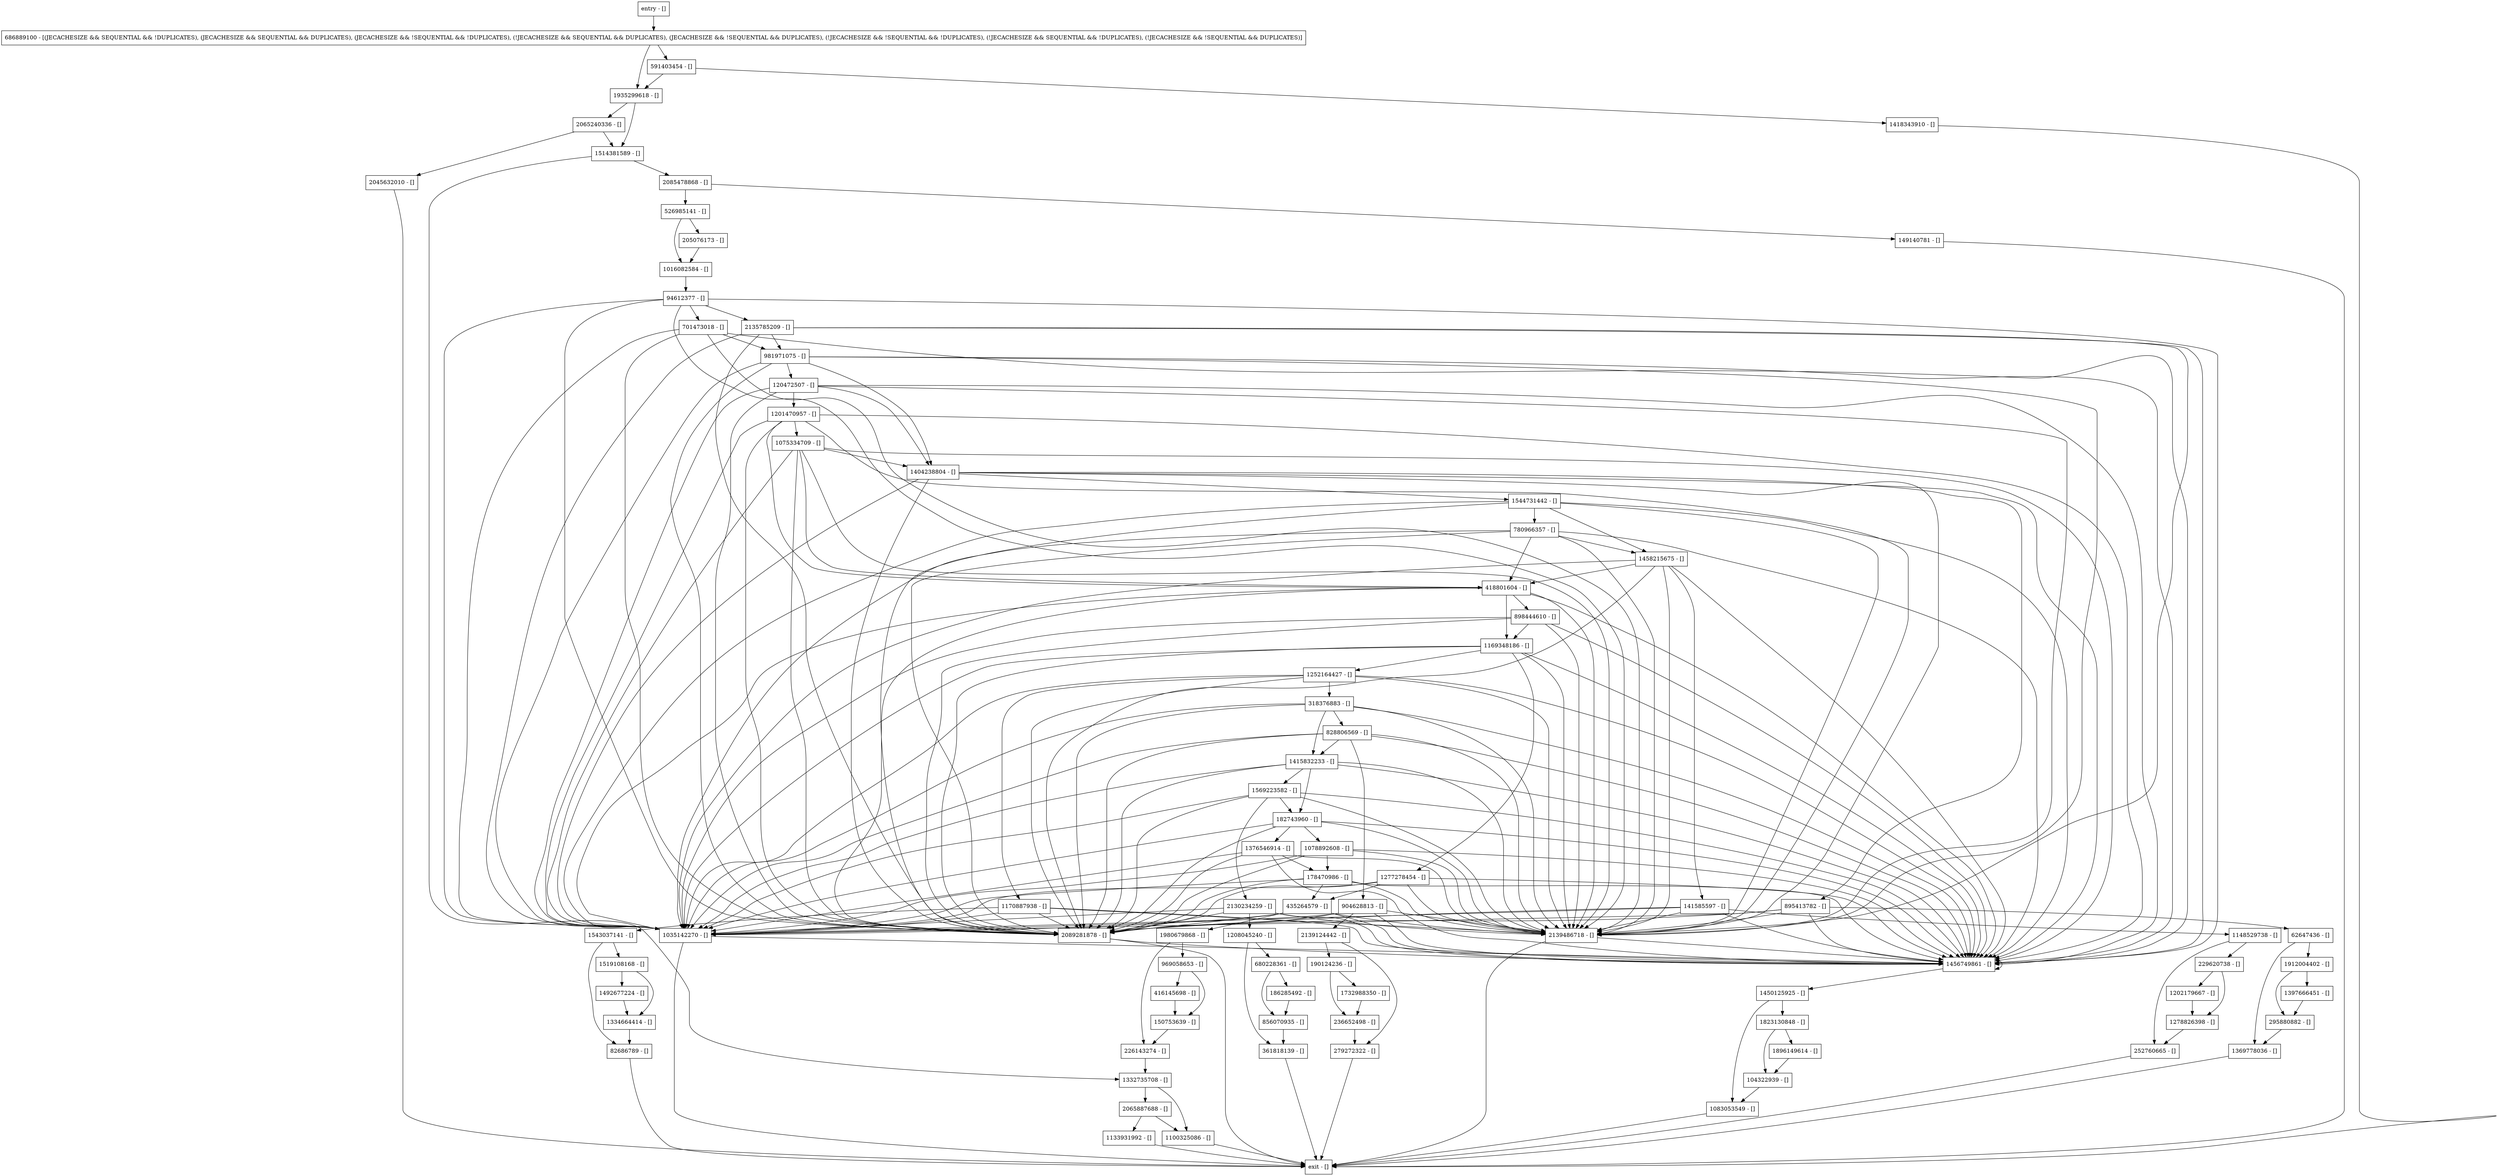 digraph fetchINWithNoLatch {
node [shape=record];
1332735708 [label="1332735708 - []"];
186285492 [label="186285492 - []"];
236652498 [label="236652498 - []"];
182743960 [label="182743960 - []"];
1912004402 [label="1912004402 - []"];
1458215675 [label="1458215675 - []"];
1456749861 [label="1456749861 - []"];
2130234259 [label="2130234259 - []"];
1376546914 [label="1376546914 - []"];
1369778036 [label="1369778036 - []"];
898444610 [label="898444610 - []"];
1519108168 [label="1519108168 - []"];
1418343910 [label="1418343910 - []"];
1543037141 [label="1543037141 - []"];
526985141 [label="526985141 - []"];
1544731442 [label="1544731442 - []"];
205076173 [label="205076173 - []"];
780966357 [label="780966357 - []"];
416145698 [label="416145698 - []"];
94612377 [label="94612377 - []"];
1334664414 [label="1334664414 - []"];
904628813 [label="904628813 - []"];
828806569 [label="828806569 - []"];
1083053549 [label="1083053549 - []"];
1016082584 [label="1016082584 - []"];
2139486718 [label="2139486718 - []"];
178470986 [label="178470986 - []"];
435264579 [label="435264579 - []"];
969058653 [label="969058653 - []"];
entry [label="entry - []"];
exit [label="exit - []"];
1450125925 [label="1450125925 - []"];
82686789 [label="82686789 - []"];
1732988350 [label="1732988350 - []"];
150753639 [label="150753639 - []"];
1100325086 [label="1100325086 - []"];
1935299618 [label="1935299618 - []"];
1823130848 [label="1823130848 - []"];
2085478868 [label="2085478868 - []"];
295880882 [label="295880882 - []"];
2065240336 [label="2065240336 - []"];
2045632010 [label="2045632010 - []"];
229620738 [label="229620738 - []"];
1202179667 [label="1202179667 - []"];
2089281878 [label="2089281878 - []"];
981971075 [label="981971075 - []"];
1404238804 [label="1404238804 - []"];
2139124442 [label="2139124442 - []"];
1035142270 [label="1035142270 - []"];
2065887688 [label="2065887688 - []"];
141585597 [label="141585597 - []"];
361818139 [label="361818139 - []"];
1148529738 [label="1148529738 - []"];
1278826398 [label="1278826398 - []"];
686889100 [label="686889100 - [(JECACHESIZE && SEQUENTIAL && !DUPLICATES), (JECACHESIZE && SEQUENTIAL && DUPLICATES), (JECACHESIZE && !SEQUENTIAL && !DUPLICATES), (!JECACHESIZE && SEQUENTIAL && DUPLICATES), (JECACHESIZE && !SEQUENTIAL && DUPLICATES), (!JECACHESIZE && !SEQUENTIAL && !DUPLICATES), (!JECACHESIZE && SEQUENTIAL && !DUPLICATES), (!JECACHESIZE && !SEQUENTIAL && DUPLICATES)]"];
1415832233 [label="1415832233 - []"];
1492677224 [label="1492677224 - []"];
1133931992 [label="1133931992 - []"];
1169348186 [label="1169348186 - []"];
1277278454 [label="1277278454 - []"];
190124236 [label="190124236 - []"];
1397666451 [label="1397666451 - []"];
1208045240 [label="1208045240 - []"];
1252164427 [label="1252164427 - []"];
418801604 [label="418801604 - []"];
1514381589 [label="1514381589 - []"];
591403454 [label="591403454 - []"];
1201470957 [label="1201470957 - []"];
895413782 [label="895413782 - []"];
1569223582 [label="1569223582 - []"];
120472507 [label="120472507 - []"];
856070935 [label="856070935 - []"];
1078892608 [label="1078892608 - []"];
701473018 [label="701473018 - []"];
2135785209 [label="2135785209 - []"];
279272322 [label="279272322 - []"];
1896149614 [label="1896149614 - []"];
62647436 [label="62647436 - []"];
680228361 [label="680228361 - []"];
252760665 [label="252760665 - []"];
226143274 [label="226143274 - []"];
1170887938 [label="1170887938 - []"];
149140781 [label="149140781 - []"];
104322939 [label="104322939 - []"];
1075334709 [label="1075334709 - []"];
318376883 [label="318376883 - []"];
1980679868 [label="1980679868 - []"];
entry;
exit;
1332735708 -> 1100325086;
1332735708 -> 2065887688;
186285492 -> 856070935;
236652498 -> 279272322;
182743960 -> 1078892608;
182743960 -> 1035142270;
182743960 -> 2139486718;
182743960 -> 2089281878;
182743960 -> 1456749861;
182743960 -> 1376546914;
1912004402 -> 295880882;
1912004402 -> 1397666451;
1458215675 -> 1035142270;
1458215675 -> 141585597;
1458215675 -> 418801604;
1458215675 -> 2139486718;
1458215675 -> 2089281878;
1458215675 -> 1456749861;
1456749861 -> 1450125925;
1456749861 -> 1456749861;
2130234259 -> 1035142270;
2130234259 -> 1208045240;
2130234259 -> 2139486718;
2130234259 -> 2089281878;
2130234259 -> 1456749861;
1376546914 -> 1035142270;
1376546914 -> 2139486718;
1376546914 -> 178470986;
1376546914 -> 2089281878;
1376546914 -> 1456749861;
1369778036 -> exit;
898444610 -> 1169348186;
898444610 -> 1035142270;
898444610 -> 2139486718;
898444610 -> 2089281878;
898444610 -> 1456749861;
1519108168 -> 1334664414;
1519108168 -> 1492677224;
1418343910 -> exit;
1543037141 -> 82686789;
1543037141 -> 1519108168;
526985141 -> 1016082584;
526985141 -> 205076173;
1544731442 -> 1035142270;
1544731442 -> 1458215675;
1544731442 -> 2139486718;
1544731442 -> 780966357;
1544731442 -> 2089281878;
1544731442 -> 1456749861;
205076173 -> 1016082584;
780966357 -> 1035142270;
780966357 -> 1458215675;
780966357 -> 418801604;
780966357 -> 2139486718;
780966357 -> 2089281878;
780966357 -> 1456749861;
416145698 -> 150753639;
94612377 -> 1035142270;
94612377 -> 701473018;
94612377 -> 2135785209;
94612377 -> 2139486718;
94612377 -> 2089281878;
94612377 -> 1456749861;
1334664414 -> 82686789;
904628813 -> 2139124442;
904628813 -> 1035142270;
904628813 -> 2139486718;
904628813 -> 2089281878;
904628813 -> 1456749861;
828806569 -> 904628813;
828806569 -> 1035142270;
828806569 -> 2139486718;
828806569 -> 1415832233;
828806569 -> 2089281878;
828806569 -> 1456749861;
1083053549 -> exit;
1016082584 -> 94612377;
2139486718 -> exit;
2139486718 -> 1456749861;
178470986 -> 1035142270;
178470986 -> 2139486718;
178470986 -> 435264579;
178470986 -> 2089281878;
178470986 -> 1456749861;
435264579 -> 1035142270;
435264579 -> 2139486718;
435264579 -> 1980679868;
435264579 -> 2089281878;
435264579 -> 1456749861;
969058653 -> 150753639;
969058653 -> 416145698;
entry -> 686889100;
1450125925 -> 1823130848;
1450125925 -> 1083053549;
82686789 -> exit;
1732988350 -> 236652498;
150753639 -> 226143274;
1100325086 -> exit;
1935299618 -> 2065240336;
1935299618 -> 1514381589;
1823130848 -> 104322939;
1823130848 -> 1896149614;
2085478868 -> 149140781;
2085478868 -> 526985141;
295880882 -> 1369778036;
2065240336 -> 2045632010;
2065240336 -> 1514381589;
2045632010 -> exit;
229620738 -> 1278826398;
229620738 -> 1202179667;
1202179667 -> 1278826398;
2089281878 -> exit;
2089281878 -> 1456749861;
981971075 -> 1404238804;
981971075 -> 120472507;
981971075 -> 1035142270;
981971075 -> 2139486718;
981971075 -> 2089281878;
981971075 -> 1456749861;
1404238804 -> 895413782;
1404238804 -> 1035142270;
1404238804 -> 1544731442;
1404238804 -> 2139486718;
1404238804 -> 2089281878;
1404238804 -> 1456749861;
2139124442 -> 190124236;
2139124442 -> 279272322;
1035142270 -> exit;
1035142270 -> 1456749861;
2065887688 -> 1133931992;
2065887688 -> 1100325086;
141585597 -> 1035142270;
141585597 -> 1148529738;
141585597 -> 2139486718;
141585597 -> 2089281878;
141585597 -> 1456749861;
361818139 -> exit;
1148529738 -> 229620738;
1148529738 -> 252760665;
1278826398 -> 252760665;
686889100 -> 1935299618;
686889100 -> 591403454;
1415832233 -> 1569223582;
1415832233 -> 1035142270;
1415832233 -> 182743960;
1415832233 -> 2139486718;
1415832233 -> 2089281878;
1415832233 -> 1456749861;
1492677224 -> 1334664414;
1133931992 -> exit;
1169348186 -> 1277278454;
1169348186 -> 1035142270;
1169348186 -> 1252164427;
1169348186 -> 2139486718;
1169348186 -> 2089281878;
1169348186 -> 1456749861;
1277278454 -> 1035142270;
1277278454 -> 2139486718;
1277278454 -> 435264579;
1277278454 -> 2089281878;
1277278454 -> 1456749861;
190124236 -> 1732988350;
190124236 -> 236652498;
1397666451 -> 295880882;
1208045240 -> 361818139;
1208045240 -> 680228361;
1252164427 -> 1170887938;
1252164427 -> 1035142270;
1252164427 -> 318376883;
1252164427 -> 2139486718;
1252164427 -> 2089281878;
1252164427 -> 1456749861;
418801604 -> 898444610;
418801604 -> 1169348186;
418801604 -> 1035142270;
418801604 -> 2139486718;
418801604 -> 2089281878;
418801604 -> 1456749861;
1514381589 -> 1332735708;
1514381589 -> 2085478868;
591403454 -> 1935299618;
591403454 -> 1418343910;
1201470957 -> 1075334709;
1201470957 -> 1035142270;
1201470957 -> 418801604;
1201470957 -> 2139486718;
1201470957 -> 2089281878;
1201470957 -> 1456749861;
895413782 -> 1035142270;
895413782 -> 62647436;
895413782 -> 2139486718;
895413782 -> 2089281878;
895413782 -> 1456749861;
1569223582 -> 1035142270;
1569223582 -> 182743960;
1569223582 -> 2139486718;
1569223582 -> 2089281878;
1569223582 -> 1456749861;
1569223582 -> 2130234259;
120472507 -> 1404238804;
120472507 -> 1035142270;
120472507 -> 2139486718;
120472507 -> 2089281878;
120472507 -> 1456749861;
120472507 -> 1201470957;
856070935 -> 361818139;
1078892608 -> 1035142270;
1078892608 -> 2139486718;
1078892608 -> 178470986;
1078892608 -> 2089281878;
1078892608 -> 1456749861;
701473018 -> 1035142270;
701473018 -> 2139486718;
701473018 -> 2089281878;
701473018 -> 1456749861;
701473018 -> 981971075;
2135785209 -> 1035142270;
2135785209 -> 2139486718;
2135785209 -> 2089281878;
2135785209 -> 1456749861;
2135785209 -> 981971075;
279272322 -> exit;
1896149614 -> 104322939;
62647436 -> 1912004402;
62647436 -> 1369778036;
680228361 -> 186285492;
680228361 -> 856070935;
252760665 -> exit;
226143274 -> 1332735708;
1170887938 -> 1035142270;
1170887938 -> 1543037141;
1170887938 -> 2139486718;
1170887938 -> 2089281878;
1170887938 -> 1456749861;
149140781 -> exit;
104322939 -> 1083053549;
1075334709 -> 1404238804;
1075334709 -> 1035142270;
1075334709 -> 418801604;
1075334709 -> 2139486718;
1075334709 -> 2089281878;
1075334709 -> 1456749861;
318376883 -> 828806569;
318376883 -> 1035142270;
318376883 -> 2139486718;
318376883 -> 1415832233;
318376883 -> 2089281878;
318376883 -> 1456749861;
1980679868 -> 969058653;
1980679868 -> 226143274;
}

